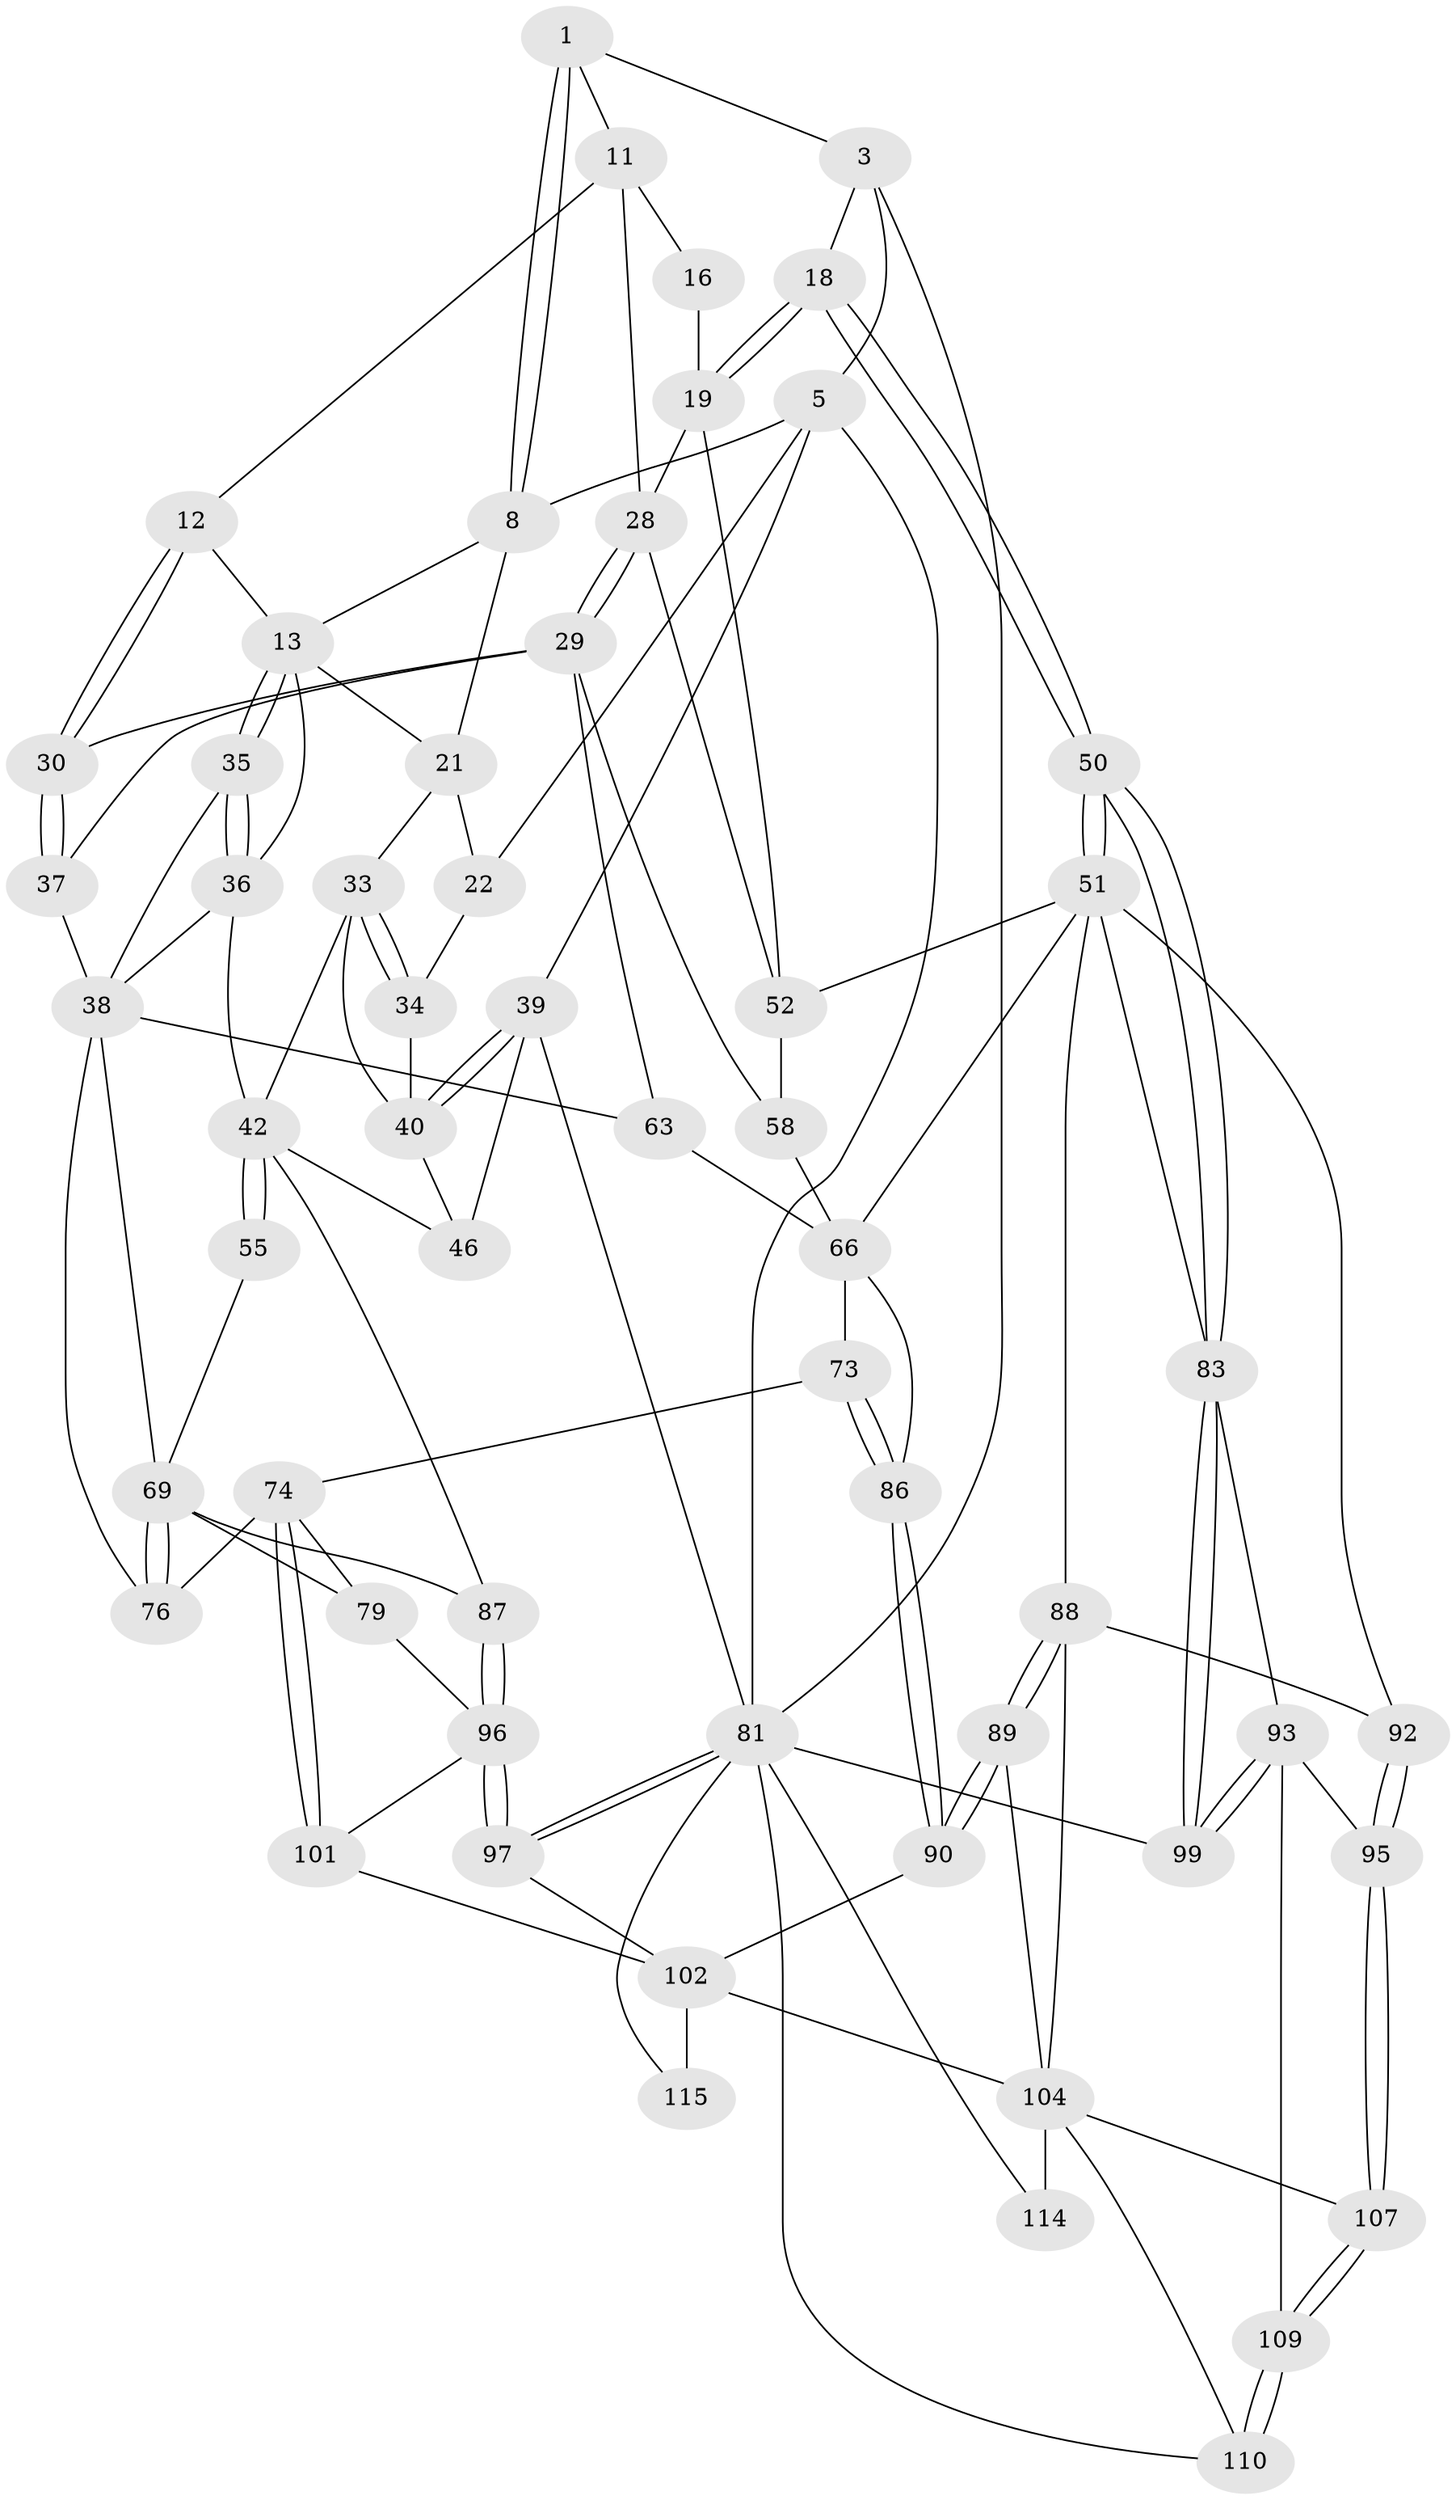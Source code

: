 // original degree distribution, {3: 0.02586206896551724, 5: 0.45689655172413796, 4: 0.25862068965517243, 6: 0.25862068965517243}
// Generated by graph-tools (version 1.1) at 2025/17/03/09/25 04:17:02]
// undirected, 58 vertices, 135 edges
graph export_dot {
graph [start="1"]
  node [color=gray90,style=filled];
  1 [pos="+0.4202965413171596+0",super="+2"];
  3 [pos="+1+0",super="+4"];
  5 [pos="+0+0",super="+23+6"];
  8 [pos="+0.3331887821510974+0.06847208905592982",super="+9"];
  11 [pos="+0.5424548156065838+0.17857997564056383",super="+15"];
  12 [pos="+0.5345540779797261+0.1821986054952232"];
  13 [pos="+0.3893783585025935+0.22603845375068607",super="+14"];
  16 [pos="+0.6638644769968793+0.1875218242627365",super="+17+26"];
  18 [pos="+1+0.4117769319192877"];
  19 [pos="+0.9132787593326247+0.28812147763936224",super="+27+20"];
  21 [pos="+0.17373099972785236+0.20293794464697887",super="+25"];
  22 [pos="+0.10086266362582261+0.18620591041258422"];
  28 [pos="+0.6499955974678789+0.28624235705233525",super="+32"];
  29 [pos="+0.6286393377810587+0.3322822186127703",super="+59"];
  30 [pos="+0.4607490085392881+0.410676838503849"];
  33 [pos="+0.12091203118304152+0.31629267412014606",super="+44"];
  34 [pos="+0.0070761355458466655+0.2909493967219153"];
  35 [pos="+0.4031403796299806+0.3950554929765229"];
  36 [pos="+0.25922638900639516+0.42551075064433075",super="+41"];
  37 [pos="+0.45031187723862+0.41873352683254506"];
  38 [pos="+0.43282805494606896+0.4145234992425095",super="+61"];
  39 [pos="+0+0.4214232393118033",super="+47"];
  40 [pos="+0+0.3026739540418442",super="+45"];
  42 [pos="+0.21722321100318046+0.43663626845113435",super="+43"];
  46 [pos="+0+0.5200374098212464"];
  50 [pos="+1+0.48576083466579606"];
  51 [pos="+0.8679840332475032+0.5117722969548298",super="+77"];
  52 [pos="+0.8476961111938037+0.5023646014933161",super="+53"];
  55 [pos="+0.15873616342198063+0.4661751993591547",super="+71"];
  58 [pos="+0.6510095053866323+0.5009133980128151",super="+65"];
  63 [pos="+0.49200511231394645+0.5302621382211898"];
  66 [pos="+0.6449831728236938+0.5783987703397623",super="+67"];
  69 [pos="+0.24184524165649732+0.5951751121172681",super="+70"];
  73 [pos="+0.4174122992138432+0.7033496653946937"];
  74 [pos="+0.3798243912154379+0.6890021008871745",super="+75"];
  76 [pos="+0.34852421999552147+0.6553529438654502"];
  79 [pos="+0.19702793983702177+0.7268147292170917"];
  81 [pos="+0+1",super="+82"];
  83 [pos="+1+0.6647289912549411",super="+84"];
  86 [pos="+0.43914549582281126+0.7218207952174592"];
  87 [pos="+0.1002233565560296+0.6801772091168382"];
  88 [pos="+0.6783618652173409+0.7087811023825854",super="+91"];
  89 [pos="+0.4917083707360305+0.7843934398843435"];
  90 [pos="+0.46933191005044794+0.7692562433882674"];
  92 [pos="+0.7058837377232516+0.7282122949423828"];
  93 [pos="+0.8580059971283042+0.7840048538159285",super="+94"];
  95 [pos="+0.7278570854517843+0.7508582572042646"];
  96 [pos="+0.05032295123305139+0.8553189702060768",super="+100"];
  97 [pos="+0.023599108362112105+0.8810034130524216"];
  99 [pos="+1+0.9169261587448937"];
  101 [pos="+0.26455480767559914+0.8265555383209701"];
  102 [pos="+0.3759891633950666+0.8530031862835269",super="+103+112"];
  104 [pos="+0.638038668964727+0.874787504461315",super="+108+105"];
  107 [pos="+0.7379342587639027+0.8749311222931524"];
  109 [pos="+0.796748614921175+0.9324535824586878"];
  110 [pos="+0.96469224318147+1"];
  114 [pos="+0.5913535801273518+1"];
  115 [pos="+0.3300848525252635+1"];
  1 -- 8;
  1 -- 8;
  1 -- 3;
  1 -- 11;
  3 -- 18;
  3 -- 5;
  3 -- 81;
  5 -- 22;
  5 -- 39;
  5 -- 81;
  5 -- 8 [weight=2];
  8 -- 13;
  8 -- 21;
  11 -- 12;
  11 -- 16;
  11 -- 28;
  12 -- 13;
  12 -- 30;
  12 -- 30;
  13 -- 35;
  13 -- 35;
  13 -- 36;
  13 -- 21;
  16 -- 19 [weight=2];
  18 -- 19;
  18 -- 19;
  18 -- 50;
  18 -- 50;
  19 -- 28;
  19 -- 52;
  21 -- 22;
  21 -- 33;
  22 -- 34;
  28 -- 29;
  28 -- 29;
  28 -- 52 [weight=2];
  29 -- 30;
  29 -- 58;
  29 -- 37;
  29 -- 63;
  30 -- 37;
  30 -- 37;
  33 -- 34;
  33 -- 34;
  33 -- 40;
  33 -- 42;
  34 -- 40;
  35 -- 36;
  35 -- 36;
  35 -- 38;
  36 -- 42;
  36 -- 38;
  37 -- 38;
  38 -- 69;
  38 -- 76;
  38 -- 63;
  39 -- 40;
  39 -- 40;
  39 -- 81;
  39 -- 46;
  40 -- 46;
  42 -- 55 [weight=3];
  42 -- 55;
  42 -- 87;
  42 -- 46;
  50 -- 51;
  50 -- 51;
  50 -- 83;
  50 -- 83;
  51 -- 52;
  51 -- 66;
  51 -- 83;
  51 -- 88;
  51 -- 92;
  52 -- 58 [weight=2];
  55 -- 69;
  58 -- 66;
  63 -- 66;
  66 -- 73;
  66 -- 86;
  69 -- 76;
  69 -- 76;
  69 -- 87;
  69 -- 79;
  73 -- 74;
  73 -- 86;
  73 -- 86;
  74 -- 101;
  74 -- 101;
  74 -- 76;
  74 -- 79;
  79 -- 96;
  81 -- 97;
  81 -- 97;
  81 -- 114;
  81 -- 115;
  81 -- 99;
  81 -- 110;
  83 -- 99;
  83 -- 99;
  83 -- 93;
  86 -- 90;
  86 -- 90;
  87 -- 96;
  87 -- 96;
  88 -- 89;
  88 -- 89;
  88 -- 104;
  88 -- 92;
  89 -- 90;
  89 -- 90;
  89 -- 104;
  90 -- 102;
  92 -- 95;
  92 -- 95;
  93 -- 99;
  93 -- 99;
  93 -- 109;
  93 -- 95;
  95 -- 107;
  95 -- 107;
  96 -- 97;
  96 -- 97;
  96 -- 101;
  97 -- 102;
  101 -- 102;
  102 -- 115 [weight=2];
  102 -- 104;
  104 -- 114 [weight=2];
  104 -- 107;
  104 -- 110;
  107 -- 109;
  107 -- 109;
  109 -- 110;
  109 -- 110;
}
